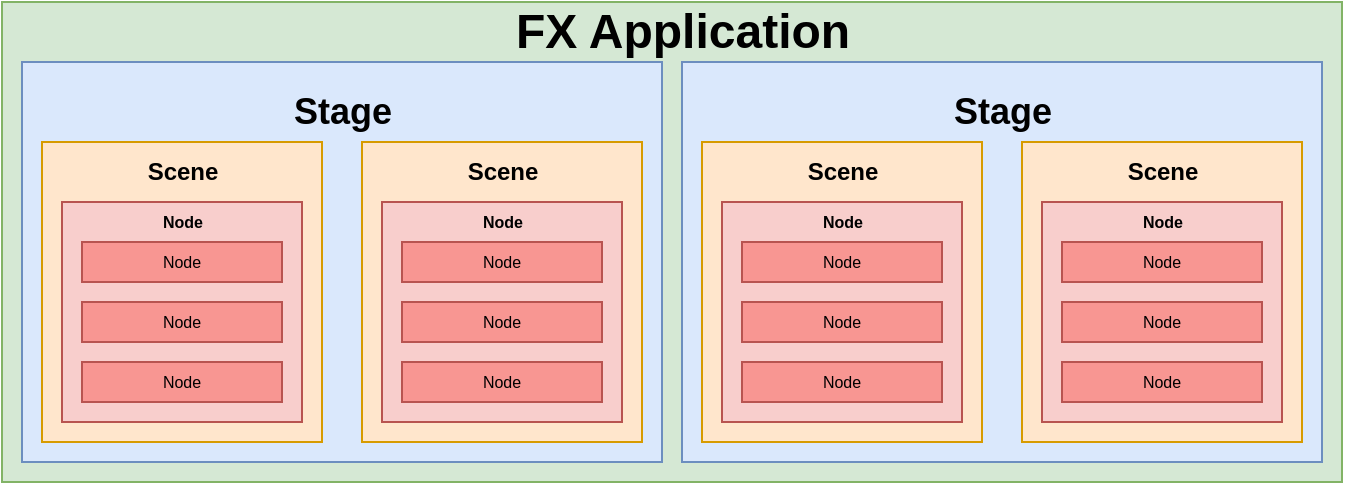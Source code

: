 <mxfile version="11.3.1" type="device" pages="1"><diagram id="A61fe2v1J-ROggDgtnh_" name="Page-1"><mxGraphModel dx="768" dy="374" grid="1" gridSize="10" guides="1" tooltips="1" connect="1" arrows="1" fold="1" page="1" pageScale="1" pageWidth="827" pageHeight="1169" math="0" shadow="0"><root><mxCell id="0"/><mxCell id="1" parent="0"/><mxCell id="KFD22g032pY0qSgtbrUG-2" value="" style="rounded=0;whiteSpace=wrap;html=1;fillColor=#d5e8d4;strokeColor=#82b366;" vertex="1" parent="1"><mxGeometry x="20" y="320" width="670" height="240" as="geometry"/></mxCell><mxCell id="KFD22g032pY0qSgtbrUG-3" value="" style="rounded=0;whiteSpace=wrap;html=1;fillColor=#dae8fc;strokeColor=#6c8ebf;" vertex="1" parent="1"><mxGeometry x="30" y="350" width="320" height="200" as="geometry"/></mxCell><mxCell id="KFD22g032pY0qSgtbrUG-4" value="" style="rounded=0;whiteSpace=wrap;html=1;fillColor=#dae8fc;strokeColor=#6c8ebf;" vertex="1" parent="1"><mxGeometry x="360" y="350" width="320" height="200" as="geometry"/></mxCell><mxCell id="KFD22g032pY0qSgtbrUG-5" value="FX Application" style="text;strokeColor=none;fillColor=none;html=1;fontSize=24;fontStyle=1;verticalAlign=middle;align=center;" vertex="1" parent="1"><mxGeometry x="310" y="320" width="100" height="30" as="geometry"/></mxCell><mxCell id="KFD22g032pY0qSgtbrUG-6" value="Stage" style="text;strokeColor=none;fillColor=none;html=1;fontSize=18;fontStyle=1;verticalAlign=middle;align=center;" vertex="1" parent="1"><mxGeometry x="40" y="360" width="300" height="30" as="geometry"/></mxCell><mxCell id="KFD22g032pY0qSgtbrUG-7" value="Stage" style="text;strokeColor=none;fillColor=none;html=1;fontSize=18;fontStyle=1;verticalAlign=middle;align=center;" vertex="1" parent="1"><mxGeometry x="370" y="360" width="300" height="30" as="geometry"/></mxCell><mxCell id="KFD22g032pY0qSgtbrUG-8" value="" style="rounded=0;whiteSpace=wrap;html=1;fontSize=18;fillColor=#ffe6cc;strokeColor=#d79b00;" vertex="1" parent="1"><mxGeometry x="40" y="390" width="140" height="150" as="geometry"/></mxCell><mxCell id="KFD22g032pY0qSgtbrUG-9" value="" style="rounded=0;whiteSpace=wrap;html=1;fontSize=18;fillColor=#ffe6cc;strokeColor=#d79b00;" vertex="1" parent="1"><mxGeometry x="200" y="390" width="140" height="150" as="geometry"/></mxCell><mxCell id="KFD22g032pY0qSgtbrUG-10" value="" style="rounded=0;whiteSpace=wrap;html=1;fontSize=18;fillColor=#ffe6cc;strokeColor=#d79b00;" vertex="1" parent="1"><mxGeometry x="370" y="390" width="140" height="150" as="geometry"/></mxCell><mxCell id="KFD22g032pY0qSgtbrUG-11" value="" style="rounded=0;whiteSpace=wrap;html=1;fontSize=18;fillColor=#ffe6cc;strokeColor=#d79b00;" vertex="1" parent="1"><mxGeometry x="530" y="390" width="140" height="150" as="geometry"/></mxCell><mxCell id="KFD22g032pY0qSgtbrUG-12" value="Scene" style="text;strokeColor=none;fillColor=none;html=1;fontSize=12;fontStyle=1;verticalAlign=middle;align=center;" vertex="1" parent="1"><mxGeometry x="40" y="390" width="140" height="30" as="geometry"/></mxCell><mxCell id="KFD22g032pY0qSgtbrUG-13" value="Scene" style="text;strokeColor=none;fillColor=none;html=1;fontSize=12;fontStyle=1;verticalAlign=middle;align=center;" vertex="1" parent="1"><mxGeometry x="200" y="390" width="140" height="30" as="geometry"/></mxCell><mxCell id="KFD22g032pY0qSgtbrUG-14" value="Scene" style="text;strokeColor=none;fillColor=none;html=1;fontSize=12;fontStyle=1;verticalAlign=middle;align=center;" vertex="1" parent="1"><mxGeometry x="370" y="390" width="140" height="30" as="geometry"/></mxCell><mxCell id="KFD22g032pY0qSgtbrUG-15" value="Scene" style="text;strokeColor=none;fillColor=none;html=1;fontSize=12;fontStyle=1;verticalAlign=middle;align=center;" vertex="1" parent="1"><mxGeometry x="530" y="390" width="140" height="30" as="geometry"/></mxCell><mxCell id="KFD22g032pY0qSgtbrUG-16" value="" style="rounded=0;whiteSpace=wrap;html=1;fontSize=12;fillColor=#f8cecc;strokeColor=#b85450;" vertex="1" parent="1"><mxGeometry x="50" y="420" width="120" height="110" as="geometry"/></mxCell><mxCell id="KFD22g032pY0qSgtbrUG-18" value="" style="rounded=0;whiteSpace=wrap;html=1;fontSize=12;fillColor=#f8cecc;strokeColor=#b85450;" vertex="1" parent="1"><mxGeometry x="210" y="420" width="120" height="110" as="geometry"/></mxCell><mxCell id="KFD22g032pY0qSgtbrUG-19" value="" style="rounded=0;whiteSpace=wrap;html=1;fontSize=12;fillColor=#f8cecc;strokeColor=#b85450;" vertex="1" parent="1"><mxGeometry x="380" y="420" width="120" height="110" as="geometry"/></mxCell><mxCell id="KFD22g032pY0qSgtbrUG-20" value="" style="rounded=0;whiteSpace=wrap;html=1;fontSize=12;fillColor=#f8cecc;strokeColor=#b85450;" vertex="1" parent="1"><mxGeometry x="540" y="420" width="120" height="110" as="geometry"/></mxCell><mxCell id="KFD22g032pY0qSgtbrUG-21" value="Node" style="text;strokeColor=none;fillColor=none;html=1;fontSize=8;fontStyle=1;verticalAlign=middle;align=center;" vertex="1" parent="1"><mxGeometry x="50" y="420" width="120" height="20" as="geometry"/></mxCell><mxCell id="KFD22g032pY0qSgtbrUG-22" value="Node" style="text;strokeColor=none;fillColor=none;html=1;fontSize=8;fontStyle=1;verticalAlign=middle;align=center;" vertex="1" parent="1"><mxGeometry x="210" y="420" width="120" height="20" as="geometry"/></mxCell><mxCell id="KFD22g032pY0qSgtbrUG-23" value="Node" style="text;strokeColor=none;fillColor=none;html=1;fontSize=8;fontStyle=1;verticalAlign=middle;align=center;" vertex="1" parent="1"><mxGeometry x="380" y="420" width="120" height="20" as="geometry"/></mxCell><mxCell id="KFD22g032pY0qSgtbrUG-24" value="Node" style="text;strokeColor=none;fillColor=none;html=1;fontSize=8;fontStyle=1;verticalAlign=middle;align=center;" vertex="1" parent="1"><mxGeometry x="540" y="420" width="120" height="20" as="geometry"/></mxCell><mxCell id="KFD22g032pY0qSgtbrUG-25" value="Node" style="rounded=0;whiteSpace=wrap;html=1;fontSize=8;fillColor=#F89692;strokeColor=#b85450;" vertex="1" parent="1"><mxGeometry x="60" y="440" width="100" height="20" as="geometry"/></mxCell><mxCell id="KFD22g032pY0qSgtbrUG-26" value="Node" style="rounded=0;whiteSpace=wrap;html=1;fontSize=8;fillColor=#F89692;strokeColor=#b85450;" vertex="1" parent="1"><mxGeometry x="60" y="470" width="100" height="20" as="geometry"/></mxCell><mxCell id="KFD22g032pY0qSgtbrUG-27" value="Node" style="rounded=0;whiteSpace=wrap;html=1;fontSize=8;fillColor=#F89692;strokeColor=#b85450;" vertex="1" parent="1"><mxGeometry x="60" y="500" width="100" height="20" as="geometry"/></mxCell><mxCell id="KFD22g032pY0qSgtbrUG-28" value="Node" style="rounded=0;whiteSpace=wrap;html=1;fontSize=8;fillColor=#F89692;strokeColor=#b85450;" vertex="1" parent="1"><mxGeometry x="220" y="440" width="100" height="20" as="geometry"/></mxCell><mxCell id="KFD22g032pY0qSgtbrUG-29" value="Node" style="rounded=0;whiteSpace=wrap;html=1;fontSize=8;fillColor=#F89692;strokeColor=#b85450;" vertex="1" parent="1"><mxGeometry x="220" y="470" width="100" height="20" as="geometry"/></mxCell><mxCell id="KFD22g032pY0qSgtbrUG-30" value="Node" style="rounded=0;whiteSpace=wrap;html=1;fontSize=8;fillColor=#F89692;strokeColor=#b85450;" vertex="1" parent="1"><mxGeometry x="220" y="500" width="100" height="20" as="geometry"/></mxCell><mxCell id="KFD22g032pY0qSgtbrUG-31" value="Node" style="rounded=0;whiteSpace=wrap;html=1;fontSize=8;fillColor=#F89692;strokeColor=#b85450;" vertex="1" parent="1"><mxGeometry x="390" y="440" width="100" height="20" as="geometry"/></mxCell><mxCell id="KFD22g032pY0qSgtbrUG-32" value="Node" style="rounded=0;whiteSpace=wrap;html=1;fontSize=8;fillColor=#F89692;strokeColor=#b85450;" vertex="1" parent="1"><mxGeometry x="390" y="470" width="100" height="20" as="geometry"/></mxCell><mxCell id="KFD22g032pY0qSgtbrUG-33" value="Node" style="rounded=0;whiteSpace=wrap;html=1;fontSize=8;fillColor=#F89692;strokeColor=#b85450;" vertex="1" parent="1"><mxGeometry x="390" y="500" width="100" height="20" as="geometry"/></mxCell><mxCell id="KFD22g032pY0qSgtbrUG-34" value="Node" style="rounded=0;whiteSpace=wrap;html=1;fontSize=8;fillColor=#F89692;strokeColor=#b85450;" vertex="1" parent="1"><mxGeometry x="550" y="440" width="100" height="20" as="geometry"/></mxCell><mxCell id="KFD22g032pY0qSgtbrUG-35" value="Node" style="rounded=0;whiteSpace=wrap;html=1;fontSize=8;fillColor=#F89692;strokeColor=#b85450;" vertex="1" parent="1"><mxGeometry x="550" y="470" width="100" height="20" as="geometry"/></mxCell><mxCell id="KFD22g032pY0qSgtbrUG-36" value="Node" style="rounded=0;whiteSpace=wrap;html=1;fontSize=8;fillColor=#F89692;strokeColor=#b85450;" vertex="1" parent="1"><mxGeometry x="550" y="500" width="100" height="20" as="geometry"/></mxCell></root></mxGraphModel></diagram></mxfile>